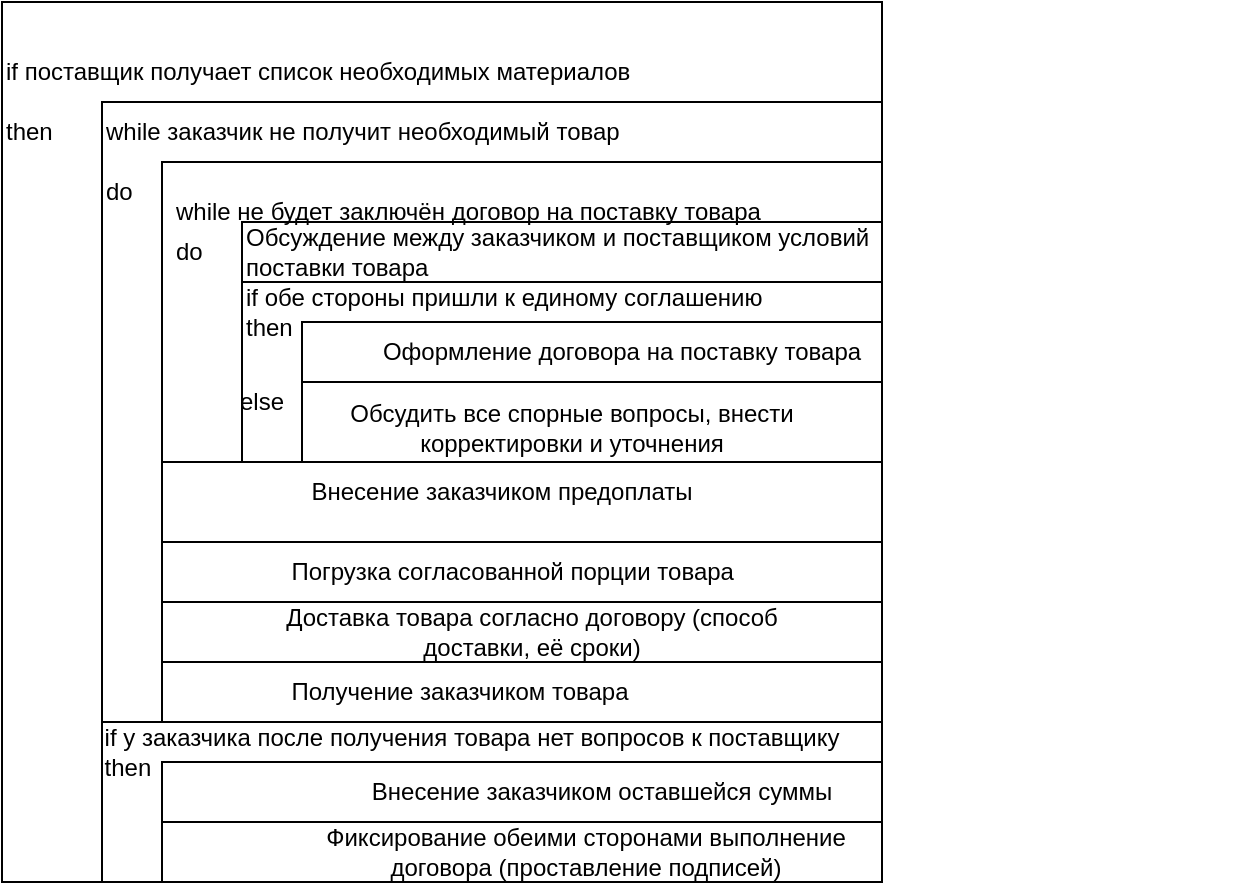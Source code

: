 <mxfile version="21.2.9" type="github">
  <diagram id="C5RBs43oDa-KdzZeNtuy" name="Page-1">
    <mxGraphModel dx="1434" dy="697" grid="1" gridSize="10" guides="1" tooltips="1" connect="1" arrows="1" fold="1" page="1" pageScale="1" pageWidth="827" pageHeight="1169" math="0" shadow="0">
      <root>
        <mxCell id="WIyWlLk6GJQsqaUBKTNV-0" />
        <mxCell id="WIyWlLk6GJQsqaUBKTNV-1" parent="WIyWlLk6GJQsqaUBKTNV-0" />
        <mxCell id="3mXv7CCgkB3wUe_tkJmY-1" value="" style="whiteSpace=wrap;html=1;aspect=fixed;" vertex="1" parent="WIyWlLk6GJQsqaUBKTNV-1">
          <mxGeometry x="130" y="110" width="440" height="440" as="geometry" />
        </mxCell>
        <mxCell id="3mXv7CCgkB3wUe_tkJmY-2" value="if поставщик получает список необходимых материалов" style="text;html=1;strokeColor=none;fillColor=none;align=left;verticalAlign=middle;whiteSpace=wrap;rounded=0;" vertex="1" parent="WIyWlLk6GJQsqaUBKTNV-1">
          <mxGeometry x="130" y="130" width="530" height="30" as="geometry" />
        </mxCell>
        <mxCell id="3mXv7CCgkB3wUe_tkJmY-3" value="then" style="text;html=1;strokeColor=none;fillColor=none;align=left;verticalAlign=middle;whiteSpace=wrap;rounded=0;" vertex="1" parent="WIyWlLk6GJQsqaUBKTNV-1">
          <mxGeometry x="130" y="160" width="530" height="30" as="geometry" />
        </mxCell>
        <mxCell id="3mXv7CCgkB3wUe_tkJmY-5" value="" style="whiteSpace=wrap;html=1;aspect=fixed;" vertex="1" parent="WIyWlLk6GJQsqaUBKTNV-1">
          <mxGeometry x="180" y="160" width="390" height="390" as="geometry" />
        </mxCell>
        <mxCell id="3mXv7CCgkB3wUe_tkJmY-6" value="while заказчик не получит необходимый товар" style="text;html=1;strokeColor=none;fillColor=none;align=left;verticalAlign=middle;whiteSpace=wrap;rounded=0;" vertex="1" parent="WIyWlLk6GJQsqaUBKTNV-1">
          <mxGeometry x="180" y="160" width="530" height="30" as="geometry" />
        </mxCell>
        <mxCell id="3mXv7CCgkB3wUe_tkJmY-7" value="do" style="text;html=1;strokeColor=none;fillColor=none;align=left;verticalAlign=middle;whiteSpace=wrap;rounded=0;" vertex="1" parent="WIyWlLk6GJQsqaUBKTNV-1">
          <mxGeometry x="180" y="190" width="530" height="30" as="geometry" />
        </mxCell>
        <mxCell id="3mXv7CCgkB3wUe_tkJmY-10" value="while не будет заключён договор на поставку товара" style="text;html=1;strokeColor=none;fillColor=none;align=left;verticalAlign=middle;whiteSpace=wrap;rounded=0;" vertex="1" parent="WIyWlLk6GJQsqaUBKTNV-1">
          <mxGeometry x="215" y="200" width="530" height="30" as="geometry" />
        </mxCell>
        <mxCell id="3mXv7CCgkB3wUe_tkJmY-14" value="do" style="text;html=1;strokeColor=none;fillColor=none;align=left;verticalAlign=middle;whiteSpace=wrap;rounded=0;" vertex="1" parent="WIyWlLk6GJQsqaUBKTNV-1">
          <mxGeometry x="274" y="450" width="100" height="30" as="geometry" />
        </mxCell>
        <mxCell id="3mXv7CCgkB3wUe_tkJmY-15" value="Обсуждение между заказчиком и поставщиком условий поставки товара" style="text;html=1;strokeColor=none;fillColor=none;align=left;verticalAlign=middle;whiteSpace=wrap;rounded=0;" vertex="1" parent="WIyWlLk6GJQsqaUBKTNV-1">
          <mxGeometry x="250" y="220" width="360" height="30" as="geometry" />
        </mxCell>
        <mxCell id="3mXv7CCgkB3wUe_tkJmY-20" value="if обе стороны пришли к единому соглашению&lt;br&gt;then" style="text;html=1;strokeColor=none;fillColor=none;align=left;verticalAlign=middle;whiteSpace=wrap;rounded=0;" vertex="1" parent="WIyWlLk6GJQsqaUBKTNV-1">
          <mxGeometry x="250" y="250" width="360" height="30" as="geometry" />
        </mxCell>
        <mxCell id="3mXv7CCgkB3wUe_tkJmY-22" value="" style="rounded=0;whiteSpace=wrap;html=1;fillColor=none;" vertex="1" parent="WIyWlLk6GJQsqaUBKTNV-1">
          <mxGeometry x="210" y="190" width="360" height="280" as="geometry" />
        </mxCell>
        <mxCell id="3mXv7CCgkB3wUe_tkJmY-24" value="Оформление договора на поставку товара" style="text;html=1;strokeColor=none;fillColor=none;align=center;verticalAlign=middle;whiteSpace=wrap;rounded=0;" vertex="1" parent="WIyWlLk6GJQsqaUBKTNV-1">
          <mxGeometry x="280" y="270" width="320" height="30" as="geometry" />
        </mxCell>
        <mxCell id="3mXv7CCgkB3wUe_tkJmY-25" value="else" style="text;html=1;strokeColor=none;fillColor=none;align=center;verticalAlign=middle;whiteSpace=wrap;rounded=0;" vertex="1" parent="WIyWlLk6GJQsqaUBKTNV-1">
          <mxGeometry x="230" y="295" width="60" height="30" as="geometry" />
        </mxCell>
        <mxCell id="3mXv7CCgkB3wUe_tkJmY-27" value="Обсудить все спорные вопросы, внести корректировки и уточнения" style="text;html=1;strokeColor=none;fillColor=none;align=center;verticalAlign=middle;whiteSpace=wrap;rounded=0;" vertex="1" parent="WIyWlLk6GJQsqaUBKTNV-1">
          <mxGeometry x="280" y="300" width="270" height="45" as="geometry" />
        </mxCell>
        <mxCell id="3mXv7CCgkB3wUe_tkJmY-28" value="" style="rounded=0;whiteSpace=wrap;html=1;fillColor=none;" vertex="1" parent="WIyWlLk6GJQsqaUBKTNV-1">
          <mxGeometry x="250" y="220" width="320" height="30" as="geometry" />
        </mxCell>
        <mxCell id="3mXv7CCgkB3wUe_tkJmY-31" value="do" style="text;html=1;strokeColor=none;fillColor=none;align=left;verticalAlign=middle;whiteSpace=wrap;rounded=0;" vertex="1" parent="WIyWlLk6GJQsqaUBKTNV-1">
          <mxGeometry x="215" y="220" width="25" height="30" as="geometry" />
        </mxCell>
        <mxCell id="3mXv7CCgkB3wUe_tkJmY-32" value="" style="rounded=0;whiteSpace=wrap;html=1;fillColor=none;" vertex="1" parent="WIyWlLk6GJQsqaUBKTNV-1">
          <mxGeometry x="250" y="250" width="320" height="90" as="geometry" />
        </mxCell>
        <mxCell id="3mXv7CCgkB3wUe_tkJmY-33" value="" style="rounded=0;whiteSpace=wrap;html=1;fillColor=none;" vertex="1" parent="WIyWlLk6GJQsqaUBKTNV-1">
          <mxGeometry x="280" y="270" width="290" height="30" as="geometry" />
        </mxCell>
        <mxCell id="3mXv7CCgkB3wUe_tkJmY-34" value="" style="rounded=0;whiteSpace=wrap;html=1;fillColor=none;" vertex="1" parent="WIyWlLk6GJQsqaUBKTNV-1">
          <mxGeometry x="280" y="300" width="290" height="40" as="geometry" />
        </mxCell>
        <mxCell id="3mXv7CCgkB3wUe_tkJmY-35" value="" style="rounded=0;whiteSpace=wrap;html=1;fillColor=none;" vertex="1" parent="WIyWlLk6GJQsqaUBKTNV-1">
          <mxGeometry x="210" y="340" width="360" height="40" as="geometry" />
        </mxCell>
        <mxCell id="3mXv7CCgkB3wUe_tkJmY-36" value="Внесение заказчиком предоплаты" style="text;html=1;strokeColor=none;fillColor=none;align=center;verticalAlign=middle;whiteSpace=wrap;rounded=0;" vertex="1" parent="WIyWlLk6GJQsqaUBKTNV-1">
          <mxGeometry x="240" y="340" width="280" height="30" as="geometry" />
        </mxCell>
        <mxCell id="3mXv7CCgkB3wUe_tkJmY-37" value="" style="rounded=0;whiteSpace=wrap;html=1;" vertex="1" parent="WIyWlLk6GJQsqaUBKTNV-1">
          <mxGeometry x="210" y="380" width="360" height="30" as="geometry" />
        </mxCell>
        <mxCell id="3mXv7CCgkB3wUe_tkJmY-38" value="Погрузка согласованной порции товара&amp;nbsp;" style="text;html=1;strokeColor=none;fillColor=none;align=center;verticalAlign=middle;whiteSpace=wrap;rounded=0;" vertex="1" parent="WIyWlLk6GJQsqaUBKTNV-1">
          <mxGeometry x="224" y="380" width="326" height="30" as="geometry" />
        </mxCell>
        <mxCell id="3mXv7CCgkB3wUe_tkJmY-39" value="" style="rounded=0;whiteSpace=wrap;html=1;" vertex="1" parent="WIyWlLk6GJQsqaUBKTNV-1">
          <mxGeometry x="210" y="410" width="360" height="30" as="geometry" />
        </mxCell>
        <mxCell id="3mXv7CCgkB3wUe_tkJmY-40" value="Доставка товара согласно договору (способ доставки, её сроки)" style="text;html=1;strokeColor=none;fillColor=none;align=center;verticalAlign=middle;whiteSpace=wrap;rounded=0;" vertex="1" parent="WIyWlLk6GJQsqaUBKTNV-1">
          <mxGeometry x="246.25" y="410" width="297.5" height="30" as="geometry" />
        </mxCell>
        <mxCell id="3mXv7CCgkB3wUe_tkJmY-41" value="" style="rounded=0;whiteSpace=wrap;html=1;" vertex="1" parent="WIyWlLk6GJQsqaUBKTNV-1">
          <mxGeometry x="210" y="440" width="360" height="30" as="geometry" />
        </mxCell>
        <mxCell id="3mXv7CCgkB3wUe_tkJmY-42" value="Получение заказчиком товара" style="text;html=1;strokeColor=none;fillColor=none;align=center;verticalAlign=middle;whiteSpace=wrap;rounded=0;" vertex="1" parent="WIyWlLk6GJQsqaUBKTNV-1">
          <mxGeometry x="173.75" y="440" width="370" height="30" as="geometry" />
        </mxCell>
        <mxCell id="3mXv7CCgkB3wUe_tkJmY-43" value="" style="rounded=0;whiteSpace=wrap;html=1;" vertex="1" parent="WIyWlLk6GJQsqaUBKTNV-1">
          <mxGeometry x="180" y="470" width="390" height="80" as="geometry" />
        </mxCell>
        <mxCell id="3mXv7CCgkB3wUe_tkJmY-44" value="Фиксирование обеими сторонами выполнение договора (проставление подписей)" style="text;html=1;strokeColor=none;fillColor=none;align=center;verticalAlign=middle;whiteSpace=wrap;rounded=0;" vertex="1" parent="WIyWlLk6GJQsqaUBKTNV-1">
          <mxGeometry x="282" y="520" width="280" height="30" as="geometry" />
        </mxCell>
        <mxCell id="3mXv7CCgkB3wUe_tkJmY-46" value="Внесение заказчиком оставшейся суммы" style="text;html=1;strokeColor=none;fillColor=none;align=center;verticalAlign=middle;whiteSpace=wrap;rounded=0;" vertex="1" parent="WIyWlLk6GJQsqaUBKTNV-1">
          <mxGeometry x="282" y="490" width="296" height="30" as="geometry" />
        </mxCell>
        <mxCell id="3mXv7CCgkB3wUe_tkJmY-47" value="if у заказчика после получения товара нет вопросов к поставщику&lt;br&gt;&lt;div style=&quot;text-align: left;&quot;&gt;&lt;span style=&quot;background-color: initial;&quot;&gt;then&lt;/span&gt;&lt;/div&gt;" style="text;html=1;strokeColor=none;fillColor=none;align=center;verticalAlign=middle;whiteSpace=wrap;rounded=0;" vertex="1" parent="WIyWlLk6GJQsqaUBKTNV-1">
          <mxGeometry x="180" y="470" width="370" height="30" as="geometry" />
        </mxCell>
        <mxCell id="3mXv7CCgkB3wUe_tkJmY-48" value="" style="rounded=0;whiteSpace=wrap;html=1;fillColor=none;align=left;" vertex="1" parent="WIyWlLk6GJQsqaUBKTNV-1">
          <mxGeometry x="210" y="490" width="360" height="30" as="geometry" />
        </mxCell>
        <mxCell id="3mXv7CCgkB3wUe_tkJmY-49" value="" style="rounded=0;whiteSpace=wrap;html=1;fillColor=none;" vertex="1" parent="WIyWlLk6GJQsqaUBKTNV-1">
          <mxGeometry x="210" y="520" width="360" height="30" as="geometry" />
        </mxCell>
      </root>
    </mxGraphModel>
  </diagram>
</mxfile>
